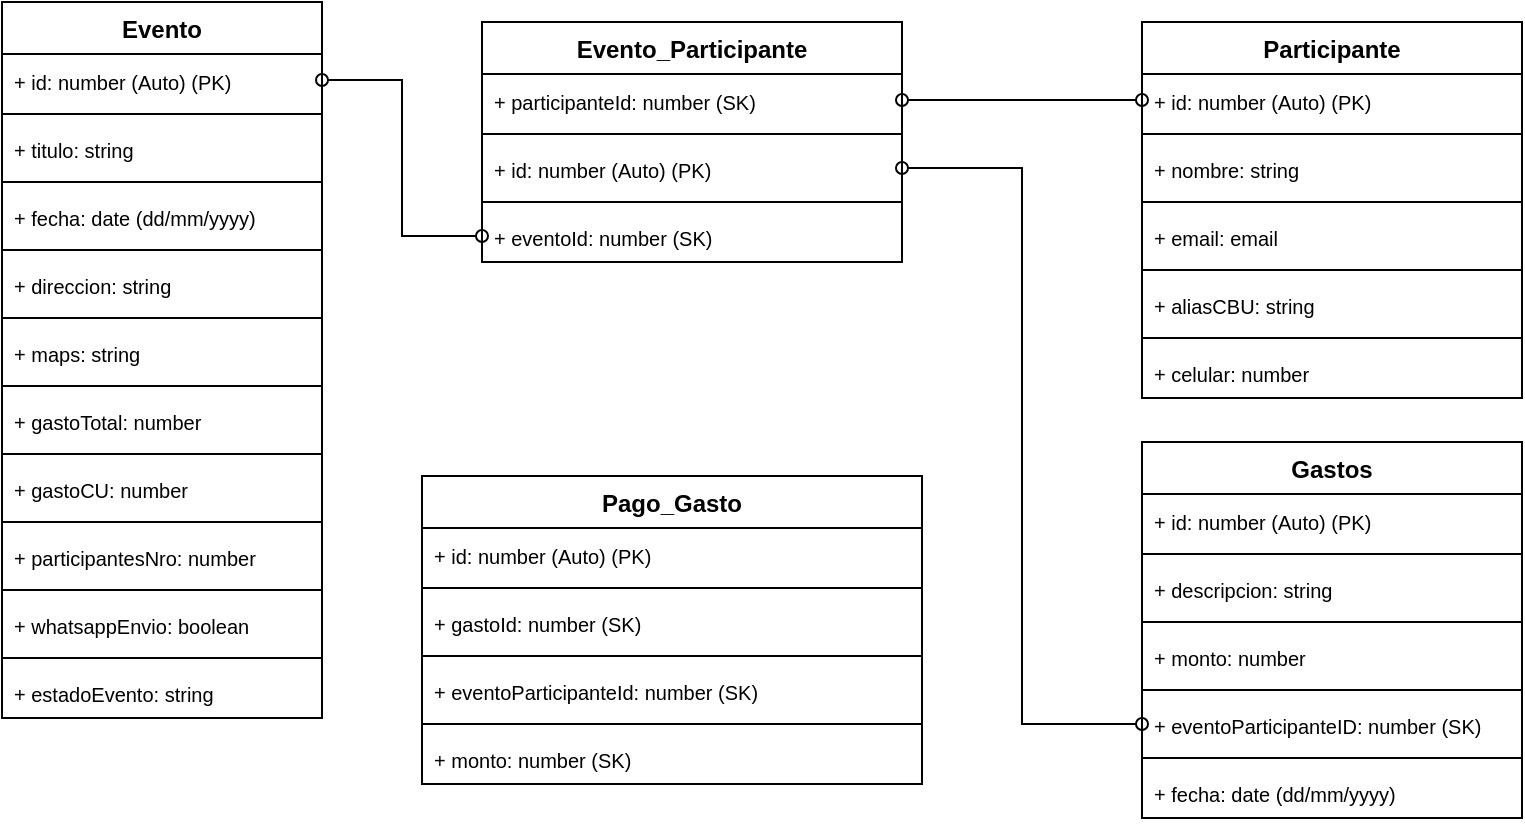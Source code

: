 <mxfile version="26.2.14">
  <diagram name="Página-1" id="X9LQhpLwk_J4k-DrzsR-">
    <mxGraphModel dx="1330" dy="473" grid="1" gridSize="10" guides="1" tooltips="1" connect="1" arrows="1" fold="1" page="1" pageScale="1" pageWidth="827" pageHeight="1169" math="0" shadow="0">
      <root>
        <mxCell id="0" />
        <mxCell id="1" parent="0" />
        <object label="Evento" id="epjEsvlfsnYvN3iABz49-60">
          <mxCell style="swimlane;fontStyle=1;align=center;verticalAlign=top;childLayout=stackLayout;horizontal=1;startSize=26;horizontalStack=0;resizeParent=1;resizeParentMax=0;resizeLast=0;collapsible=1;marginBottom=0;whiteSpace=wrap;html=1;" parent="1" vertex="1">
            <mxGeometry x="30" y="20" width="160" height="358" as="geometry" />
          </mxCell>
        </object>
        <mxCell id="epjEsvlfsnYvN3iABz49-61" value="&lt;font style=&quot;font-size: 10px;&quot;&gt;+ id: number (Auto) (PK)&lt;/font&gt;" style="text;strokeColor=none;fillColor=none;align=left;verticalAlign=top;spacingLeft=4;spacingRight=4;overflow=hidden;rotatable=0;points=[[0,0.5],[1,0.5]];portConstraint=eastwest;whiteSpace=wrap;html=1;" parent="epjEsvlfsnYvN3iABz49-60" vertex="1">
          <mxGeometry y="26" width="160" height="26" as="geometry" />
        </mxCell>
        <mxCell id="epjEsvlfsnYvN3iABz49-89" value="" style="line;strokeWidth=1;fillColor=none;align=left;verticalAlign=middle;spacingTop=-1;spacingLeft=3;spacingRight=3;rotatable=0;labelPosition=right;points=[];portConstraint=eastwest;strokeColor=inherit;" parent="epjEsvlfsnYvN3iABz49-60" vertex="1">
          <mxGeometry y="52" width="160" height="8" as="geometry" />
        </mxCell>
        <mxCell id="epjEsvlfsnYvN3iABz49-88" value="&lt;font style=&quot;font-size: 10px;&quot;&gt;+ titulo: string&lt;/font&gt;" style="text;strokeColor=none;fillColor=none;align=left;verticalAlign=top;spacingLeft=4;spacingRight=4;overflow=hidden;rotatable=0;points=[[0,0.5],[1,0.5]];portConstraint=eastwest;whiteSpace=wrap;html=1;" parent="epjEsvlfsnYvN3iABz49-60" vertex="1">
          <mxGeometry y="60" width="160" height="26" as="geometry" />
        </mxCell>
        <mxCell id="epjEsvlfsnYvN3iABz49-62" value="" style="line;strokeWidth=1;fillColor=none;align=left;verticalAlign=middle;spacingTop=-1;spacingLeft=3;spacingRight=3;rotatable=0;labelPosition=right;points=[];portConstraint=eastwest;strokeColor=inherit;" parent="epjEsvlfsnYvN3iABz49-60" vertex="1">
          <mxGeometry y="86" width="160" height="8" as="geometry" />
        </mxCell>
        <mxCell id="epjEsvlfsnYvN3iABz49-63" value="&lt;font style=&quot;font-size: 10px;&quot;&gt;+ fecha: date (dd/mm/yyyy)&lt;/font&gt;" style="text;strokeColor=none;fillColor=none;align=left;verticalAlign=top;spacingLeft=4;spacingRight=4;overflow=hidden;rotatable=0;points=[[0,0.5],[1,0.5]];portConstraint=eastwest;whiteSpace=wrap;html=1;" parent="epjEsvlfsnYvN3iABz49-60" vertex="1">
          <mxGeometry y="94" width="160" height="26" as="geometry" />
        </mxCell>
        <mxCell id="epjEsvlfsnYvN3iABz49-65" value="" style="line;strokeWidth=1;fillColor=none;align=left;verticalAlign=middle;spacingTop=-1;spacingLeft=3;spacingRight=3;rotatable=0;labelPosition=right;points=[];portConstraint=eastwest;strokeColor=inherit;" parent="epjEsvlfsnYvN3iABz49-60" vertex="1">
          <mxGeometry y="120" width="160" height="8" as="geometry" />
        </mxCell>
        <mxCell id="epjEsvlfsnYvN3iABz49-64" value="&lt;font style=&quot;font-size: 10px;&quot;&gt;+ direccion: string&lt;/font&gt;" style="text;strokeColor=none;fillColor=none;align=left;verticalAlign=top;spacingLeft=4;spacingRight=4;overflow=hidden;rotatable=0;points=[[0,0.5],[1,0.5]];portConstraint=eastwest;whiteSpace=wrap;html=1;" parent="epjEsvlfsnYvN3iABz49-60" vertex="1">
          <mxGeometry y="128" width="160" height="26" as="geometry" />
        </mxCell>
        <mxCell id="epjEsvlfsnYvN3iABz49-70" value="" style="line;strokeWidth=1;fillColor=none;align=left;verticalAlign=middle;spacingTop=-1;spacingLeft=3;spacingRight=3;rotatable=0;labelPosition=right;points=[];portConstraint=eastwest;strokeColor=inherit;" parent="epjEsvlfsnYvN3iABz49-60" vertex="1">
          <mxGeometry y="154" width="160" height="8" as="geometry" />
        </mxCell>
        <mxCell id="epjEsvlfsnYvN3iABz49-66" value="&lt;font style=&quot;font-size: 10px;&quot;&gt;+ maps: string&lt;/font&gt;" style="text;strokeColor=none;fillColor=none;align=left;verticalAlign=top;spacingLeft=4;spacingRight=4;overflow=hidden;rotatable=0;points=[[0,0.5],[1,0.5]];portConstraint=eastwest;whiteSpace=wrap;html=1;" parent="epjEsvlfsnYvN3iABz49-60" vertex="1">
          <mxGeometry y="162" width="160" height="26" as="geometry" />
        </mxCell>
        <mxCell id="epjEsvlfsnYvN3iABz49-71" value="" style="line;strokeWidth=1;fillColor=none;align=left;verticalAlign=middle;spacingTop=-1;spacingLeft=3;spacingRight=3;rotatable=0;labelPosition=right;points=[];portConstraint=eastwest;strokeColor=inherit;" parent="epjEsvlfsnYvN3iABz49-60" vertex="1">
          <mxGeometry y="188" width="160" height="8" as="geometry" />
        </mxCell>
        <mxCell id="epjEsvlfsnYvN3iABz49-68" value="&lt;font style=&quot;font-size: 10px;&quot;&gt;+ gastoTotal: number&lt;/font&gt;" style="text;strokeColor=none;fillColor=none;align=left;verticalAlign=top;spacingLeft=4;spacingRight=4;overflow=hidden;rotatable=0;points=[[0,0.5],[1,0.5]];portConstraint=eastwest;whiteSpace=wrap;html=1;" parent="epjEsvlfsnYvN3iABz49-60" vertex="1">
          <mxGeometry y="196" width="160" height="26" as="geometry" />
        </mxCell>
        <mxCell id="epjEsvlfsnYvN3iABz49-72" value="" style="line;strokeWidth=1;fillColor=none;align=left;verticalAlign=middle;spacingTop=-1;spacingLeft=3;spacingRight=3;rotatable=0;labelPosition=right;points=[];portConstraint=eastwest;strokeColor=inherit;" parent="epjEsvlfsnYvN3iABz49-60" vertex="1">
          <mxGeometry y="222" width="160" height="8" as="geometry" />
        </mxCell>
        <mxCell id="epjEsvlfsnYvN3iABz49-69" value="&lt;font style=&quot;font-size: 10px;&quot;&gt;+ gastoCU: number&lt;/font&gt;" style="text;strokeColor=none;fillColor=none;align=left;verticalAlign=top;spacingLeft=4;spacingRight=4;overflow=hidden;rotatable=0;points=[[0,0.5],[1,0.5]];portConstraint=eastwest;whiteSpace=wrap;html=1;" parent="epjEsvlfsnYvN3iABz49-60" vertex="1">
          <mxGeometry y="230" width="160" height="26" as="geometry" />
        </mxCell>
        <mxCell id="epjEsvlfsnYvN3iABz49-129" value="" style="line;strokeWidth=1;fillColor=none;align=left;verticalAlign=middle;spacingTop=-1;spacingLeft=3;spacingRight=3;rotatable=0;labelPosition=right;points=[];portConstraint=eastwest;strokeColor=inherit;" parent="epjEsvlfsnYvN3iABz49-60" vertex="1">
          <mxGeometry y="256" width="160" height="8" as="geometry" />
        </mxCell>
        <mxCell id="epjEsvlfsnYvN3iABz49-112" value="&lt;font style=&quot;font-size: 10px;&quot;&gt;+ participantesNro: number&lt;/font&gt;" style="text;strokeColor=none;fillColor=none;align=left;verticalAlign=top;spacingLeft=4;spacingRight=4;overflow=hidden;rotatable=0;points=[[0,0.5],[1,0.5]];portConstraint=eastwest;whiteSpace=wrap;html=1;" parent="epjEsvlfsnYvN3iABz49-60" vertex="1">
          <mxGeometry y="264" width="160" height="26" as="geometry" />
        </mxCell>
        <mxCell id="QIL2KwB3fmJdMeqVmAWB-3" value="" style="line;strokeWidth=1;fillColor=none;align=left;verticalAlign=middle;spacingTop=-1;spacingLeft=3;spacingRight=3;rotatable=0;labelPosition=right;points=[];portConstraint=eastwest;strokeColor=inherit;" parent="epjEsvlfsnYvN3iABz49-60" vertex="1">
          <mxGeometry y="290" width="160" height="8" as="geometry" />
        </mxCell>
        <mxCell id="QIL2KwB3fmJdMeqVmAWB-1" value="&lt;font style=&quot;font-size: 10px;&quot;&gt;+ whatsappEnvio: boolean&lt;/font&gt;" style="text;strokeColor=none;fillColor=none;align=left;verticalAlign=top;spacingLeft=4;spacingRight=4;overflow=hidden;rotatable=0;points=[[0,0.5],[1,0.5]];portConstraint=eastwest;whiteSpace=wrap;html=1;" parent="epjEsvlfsnYvN3iABz49-60" vertex="1">
          <mxGeometry y="298" width="160" height="26" as="geometry" />
        </mxCell>
        <mxCell id="QIL2KwB3fmJdMeqVmAWB-4" value="" style="line;strokeWidth=1;fillColor=none;align=left;verticalAlign=middle;spacingTop=-1;spacingLeft=3;spacingRight=3;rotatable=0;labelPosition=right;points=[];portConstraint=eastwest;strokeColor=inherit;" parent="epjEsvlfsnYvN3iABz49-60" vertex="1">
          <mxGeometry y="324" width="160" height="8" as="geometry" />
        </mxCell>
        <mxCell id="yLq7n8xMrS5BI-6w-MZ7-3" value="&lt;font style=&quot;font-size: 10px;&quot;&gt;+ estadoEvento: string&lt;/font&gt;" style="text;strokeColor=none;fillColor=none;align=left;verticalAlign=top;spacingLeft=4;spacingRight=4;overflow=hidden;rotatable=0;points=[[0,0.5],[1,0.5]];portConstraint=eastwest;whiteSpace=wrap;html=1;" parent="epjEsvlfsnYvN3iABz49-60" vertex="1">
          <mxGeometry y="332" width="160" height="26" as="geometry" />
        </mxCell>
        <object label="Participante" id="epjEsvlfsnYvN3iABz49-74">
          <mxCell style="swimlane;fontStyle=1;align=center;verticalAlign=top;childLayout=stackLayout;horizontal=1;startSize=26;horizontalStack=0;resizeParent=1;resizeParentMax=0;resizeLast=0;collapsible=1;marginBottom=0;whiteSpace=wrap;html=1;" parent="1" vertex="1">
            <mxGeometry x="600" y="30" width="190" height="188" as="geometry" />
          </mxCell>
        </object>
        <mxCell id="epjEsvlfsnYvN3iABz49-83" value="&lt;font style=&quot;font-size: 10px;&quot;&gt;+ id: number (Auto) (PK)&lt;/font&gt;" style="text;strokeColor=none;fillColor=none;align=left;verticalAlign=top;spacingLeft=4;spacingRight=4;overflow=hidden;rotatable=0;points=[[0,0.5],[1,0.5]];portConstraint=eastwest;whiteSpace=wrap;html=1;" parent="epjEsvlfsnYvN3iABz49-74" vertex="1">
          <mxGeometry y="26" width="190" height="26" as="geometry" />
        </mxCell>
        <mxCell id="epjEsvlfsnYvN3iABz49-90" value="" style="line;strokeWidth=1;fillColor=none;align=left;verticalAlign=middle;spacingTop=-1;spacingLeft=3;spacingRight=3;rotatable=0;labelPosition=right;points=[];portConstraint=eastwest;strokeColor=inherit;" parent="epjEsvlfsnYvN3iABz49-74" vertex="1">
          <mxGeometry y="52" width="190" height="8" as="geometry" />
        </mxCell>
        <mxCell id="epjEsvlfsnYvN3iABz49-75" value="&lt;font style=&quot;font-size: 10px;&quot;&gt;+ nombre: string&lt;/font&gt;" style="text;strokeColor=none;fillColor=none;align=left;verticalAlign=top;spacingLeft=4;spacingRight=4;overflow=hidden;rotatable=0;points=[[0,0.5],[1,0.5]];portConstraint=eastwest;whiteSpace=wrap;html=1;" parent="epjEsvlfsnYvN3iABz49-74" vertex="1">
          <mxGeometry y="60" width="190" height="26" as="geometry" />
        </mxCell>
        <mxCell id="epjEsvlfsnYvN3iABz49-76" value="" style="line;strokeWidth=1;fillColor=none;align=left;verticalAlign=middle;spacingTop=-1;spacingLeft=3;spacingRight=3;rotatable=0;labelPosition=right;points=[];portConstraint=eastwest;strokeColor=inherit;" parent="epjEsvlfsnYvN3iABz49-74" vertex="1">
          <mxGeometry y="86" width="190" height="8" as="geometry" />
        </mxCell>
        <mxCell id="epjEsvlfsnYvN3iABz49-77" value="&lt;font style=&quot;font-size: 10px;&quot;&gt;+ email: email&lt;/font&gt;" style="text;strokeColor=none;fillColor=none;align=left;verticalAlign=top;spacingLeft=4;spacingRight=4;overflow=hidden;rotatable=0;points=[[0,0.5],[1,0.5]];portConstraint=eastwest;whiteSpace=wrap;html=1;" parent="epjEsvlfsnYvN3iABz49-74" vertex="1">
          <mxGeometry y="94" width="190" height="26" as="geometry" />
        </mxCell>
        <mxCell id="epjEsvlfsnYvN3iABz49-78" value="" style="line;strokeWidth=1;fillColor=none;align=left;verticalAlign=middle;spacingTop=-1;spacingLeft=3;spacingRight=3;rotatable=0;labelPosition=right;points=[];portConstraint=eastwest;strokeColor=inherit;" parent="epjEsvlfsnYvN3iABz49-74" vertex="1">
          <mxGeometry y="120" width="190" height="8" as="geometry" />
        </mxCell>
        <mxCell id="epjEsvlfsnYvN3iABz49-79" value="&lt;font style=&quot;font-size: 10px;&quot;&gt;+ aliasCBU: string&lt;/font&gt;" style="text;strokeColor=none;fillColor=none;align=left;verticalAlign=top;spacingLeft=4;spacingRight=4;overflow=hidden;rotatable=0;points=[[0,0.5],[1,0.5]];portConstraint=eastwest;whiteSpace=wrap;html=1;" parent="epjEsvlfsnYvN3iABz49-74" vertex="1">
          <mxGeometry y="128" width="190" height="26" as="geometry" />
        </mxCell>
        <mxCell id="epjEsvlfsnYvN3iABz49-80" value="" style="line;strokeWidth=1;fillColor=none;align=left;verticalAlign=middle;spacingTop=-1;spacingLeft=3;spacingRight=3;rotatable=0;labelPosition=right;points=[];portConstraint=eastwest;strokeColor=inherit;" parent="epjEsvlfsnYvN3iABz49-74" vertex="1">
          <mxGeometry y="154" width="190" height="8" as="geometry" />
        </mxCell>
        <mxCell id="epjEsvlfsnYvN3iABz49-81" value="&lt;font style=&quot;font-size: 10px;&quot;&gt;+ celular: number&lt;/font&gt;" style="text;strokeColor=none;fillColor=none;align=left;verticalAlign=top;spacingLeft=4;spacingRight=4;overflow=hidden;rotatable=0;points=[[0,0.5],[1,0.5]];portConstraint=eastwest;whiteSpace=wrap;html=1;" parent="epjEsvlfsnYvN3iABz49-74" vertex="1">
          <mxGeometry y="162" width="190" height="26" as="geometry" />
        </mxCell>
        <object label="Gastos" id="epjEsvlfsnYvN3iABz49-91">
          <mxCell style="swimlane;fontStyle=1;align=center;verticalAlign=top;childLayout=stackLayout;horizontal=1;startSize=26;horizontalStack=0;resizeParent=1;resizeParentMax=0;resizeLast=0;collapsible=1;marginBottom=0;whiteSpace=wrap;html=1;" parent="1" vertex="1">
            <mxGeometry x="600" y="240" width="190" height="188" as="geometry" />
          </mxCell>
        </object>
        <mxCell id="epjEsvlfsnYvN3iABz49-92" value="&lt;font style=&quot;font-size: 10px;&quot;&gt;+ id: number (Auto) (PK)&lt;/font&gt;" style="text;strokeColor=none;fillColor=none;align=left;verticalAlign=top;spacingLeft=4;spacingRight=4;overflow=hidden;rotatable=0;points=[[0,0.5],[1,0.5]];portConstraint=eastwest;whiteSpace=wrap;html=1;" parent="epjEsvlfsnYvN3iABz49-91" vertex="1">
          <mxGeometry y="26" width="190" height="26" as="geometry" />
        </mxCell>
        <mxCell id="epjEsvlfsnYvN3iABz49-93" value="" style="line;strokeWidth=1;fillColor=none;align=left;verticalAlign=middle;spacingTop=-1;spacingLeft=3;spacingRight=3;rotatable=0;labelPosition=right;points=[];portConstraint=eastwest;strokeColor=inherit;" parent="epjEsvlfsnYvN3iABz49-91" vertex="1">
          <mxGeometry y="52" width="190" height="8" as="geometry" />
        </mxCell>
        <mxCell id="epjEsvlfsnYvN3iABz49-94" value="&lt;font style=&quot;font-size: 10px;&quot;&gt;+ descripcion: string&lt;/font&gt;" style="text;strokeColor=none;fillColor=none;align=left;verticalAlign=top;spacingLeft=4;spacingRight=4;overflow=hidden;rotatable=0;points=[[0,0.5],[1,0.5]];portConstraint=eastwest;whiteSpace=wrap;html=1;" parent="epjEsvlfsnYvN3iABz49-91" vertex="1">
          <mxGeometry y="60" width="190" height="26" as="geometry" />
        </mxCell>
        <mxCell id="epjEsvlfsnYvN3iABz49-95" value="" style="line;strokeWidth=1;fillColor=none;align=left;verticalAlign=middle;spacingTop=-1;spacingLeft=3;spacingRight=3;rotatable=0;labelPosition=right;points=[];portConstraint=eastwest;strokeColor=inherit;" parent="epjEsvlfsnYvN3iABz49-91" vertex="1">
          <mxGeometry y="86" width="190" height="8" as="geometry" />
        </mxCell>
        <mxCell id="epjEsvlfsnYvN3iABz49-96" value="&lt;font style=&quot;font-size: 10px;&quot;&gt;+ monto: number&lt;/font&gt;" style="text;strokeColor=none;fillColor=none;align=left;verticalAlign=top;spacingLeft=4;spacingRight=4;overflow=hidden;rotatable=0;points=[[0,0.5],[1,0.5]];portConstraint=eastwest;whiteSpace=wrap;html=1;" parent="epjEsvlfsnYvN3iABz49-91" vertex="1">
          <mxGeometry y="94" width="190" height="26" as="geometry" />
        </mxCell>
        <mxCell id="epjEsvlfsnYvN3iABz49-97" value="" style="line;strokeWidth=1;fillColor=none;align=left;verticalAlign=middle;spacingTop=-1;spacingLeft=3;spacingRight=3;rotatable=0;labelPosition=right;points=[];portConstraint=eastwest;strokeColor=inherit;" parent="epjEsvlfsnYvN3iABz49-91" vertex="1">
          <mxGeometry y="120" width="190" height="8" as="geometry" />
        </mxCell>
        <mxCell id="epjEsvlfsnYvN3iABz49-98" value="&lt;font style=&quot;font-size: 10px;&quot;&gt;+ eventoParticipanteID: number (SK)&lt;/font&gt;" style="text;strokeColor=none;fillColor=none;align=left;verticalAlign=top;spacingLeft=4;spacingRight=4;overflow=hidden;rotatable=0;points=[[0,0.5],[1,0.5]];portConstraint=eastwest;whiteSpace=wrap;html=1;" parent="epjEsvlfsnYvN3iABz49-91" vertex="1">
          <mxGeometry y="128" width="190" height="26" as="geometry" />
        </mxCell>
        <mxCell id="yLq7n8xMrS5BI-6w-MZ7-6" value="" style="line;strokeWidth=1;fillColor=none;align=left;verticalAlign=middle;spacingTop=-1;spacingLeft=3;spacingRight=3;rotatable=0;labelPosition=right;points=[];portConstraint=eastwest;strokeColor=inherit;" parent="epjEsvlfsnYvN3iABz49-91" vertex="1">
          <mxGeometry y="154" width="190" height="8" as="geometry" />
        </mxCell>
        <mxCell id="epjEsvlfsnYvN3iABz49-100" value="&lt;font style=&quot;font-size: 10px;&quot;&gt;+ fecha: date (dd/mm/yyyy)&lt;/font&gt;" style="text;strokeColor=none;fillColor=none;align=left;verticalAlign=top;spacingLeft=4;spacingRight=4;overflow=hidden;rotatable=0;points=[[0,0.5],[1,0.5]];portConstraint=eastwest;whiteSpace=wrap;html=1;" parent="epjEsvlfsnYvN3iABz49-91" vertex="1">
          <mxGeometry y="162" width="190" height="26" as="geometry" />
        </mxCell>
        <object label="Evento_Participante" id="krr-dMTPvHWVqTSfd1r--3">
          <mxCell style="swimlane;fontStyle=1;align=center;verticalAlign=top;childLayout=stackLayout;horizontal=1;startSize=26;horizontalStack=0;resizeParent=1;resizeParentMax=0;resizeLast=0;collapsible=1;marginBottom=0;whiteSpace=wrap;html=1;" parent="1" vertex="1">
            <mxGeometry x="270" y="30" width="210" height="120" as="geometry" />
          </mxCell>
        </object>
        <mxCell id="krr-dMTPvHWVqTSfd1r--4" value="&lt;font style=&quot;font-size: 10px;&quot;&gt;+ participanteId: number (SK)&lt;/font&gt;" style="text;strokeColor=none;fillColor=none;align=left;verticalAlign=top;spacingLeft=4;spacingRight=4;overflow=hidden;rotatable=0;points=[[0,0.5],[1,0.5]];portConstraint=eastwest;whiteSpace=wrap;html=1;" parent="krr-dMTPvHWVqTSfd1r--3" vertex="1">
          <mxGeometry y="26" width="210" height="26" as="geometry" />
        </mxCell>
        <mxCell id="krr-dMTPvHWVqTSfd1r--5" value="" style="line;strokeWidth=1;fillColor=none;align=left;verticalAlign=middle;spacingTop=-1;spacingLeft=3;spacingRight=3;rotatable=0;labelPosition=right;points=[];portConstraint=eastwest;strokeColor=inherit;" parent="krr-dMTPvHWVqTSfd1r--3" vertex="1">
          <mxGeometry y="52" width="210" height="8" as="geometry" />
        </mxCell>
        <mxCell id="krr-dMTPvHWVqTSfd1r--15" value="&lt;font style=&quot;font-size: 10px;&quot;&gt;+ id: number (Auto) (PK)&lt;/font&gt;" style="text;strokeColor=none;fillColor=none;align=left;verticalAlign=top;spacingLeft=4;spacingRight=4;overflow=hidden;rotatable=0;points=[[0,0.5],[1,0.5]];portConstraint=eastwest;whiteSpace=wrap;html=1;" parent="krr-dMTPvHWVqTSfd1r--3" vertex="1">
          <mxGeometry y="60" width="210" height="26" as="geometry" />
        </mxCell>
        <mxCell id="krr-dMTPvHWVqTSfd1r--17" value="" style="line;strokeWidth=1;fillColor=none;align=left;verticalAlign=middle;spacingTop=-1;spacingLeft=3;spacingRight=3;rotatable=0;labelPosition=right;points=[];portConstraint=eastwest;strokeColor=inherit;" parent="krr-dMTPvHWVqTSfd1r--3" vertex="1">
          <mxGeometry y="86" width="210" height="8" as="geometry" />
        </mxCell>
        <mxCell id="krr-dMTPvHWVqTSfd1r--6" value="&lt;font style=&quot;font-size: 10px;&quot;&gt;+ eventoId: number (SK)&lt;/font&gt;" style="text;strokeColor=none;fillColor=none;align=left;verticalAlign=top;spacingLeft=4;spacingRight=4;overflow=hidden;rotatable=0;points=[[0,0.5],[1,0.5]];portConstraint=eastwest;whiteSpace=wrap;html=1;" parent="krr-dMTPvHWVqTSfd1r--3" vertex="1">
          <mxGeometry y="94" width="210" height="26" as="geometry" />
        </mxCell>
        <object label="Pago_Gasto" id="S2vk2JNNVP6QqmYASaXY-1">
          <mxCell style="swimlane;fontStyle=1;align=center;verticalAlign=top;childLayout=stackLayout;horizontal=1;startSize=26;horizontalStack=0;resizeParent=1;resizeParentMax=0;resizeLast=0;collapsible=1;marginBottom=0;whiteSpace=wrap;html=1;" parent="1" vertex="1">
            <mxGeometry x="240" y="257" width="250" height="154" as="geometry" />
          </mxCell>
        </object>
        <mxCell id="S2vk2JNNVP6QqmYASaXY-2" value="&lt;font style=&quot;font-size: 10px;&quot;&gt;+ id:&amp;nbsp;&lt;/font&gt;&lt;span style=&quot;font-size: 10px;&quot;&gt;number (Auto) (PK)&lt;/span&gt;" style="text;strokeColor=none;fillColor=none;align=left;verticalAlign=top;spacingLeft=4;spacingRight=4;overflow=hidden;rotatable=0;points=[[0,0.5],[1,0.5]];portConstraint=eastwest;whiteSpace=wrap;html=1;" parent="S2vk2JNNVP6QqmYASaXY-1" vertex="1">
          <mxGeometry y="26" width="250" height="26" as="geometry" />
        </mxCell>
        <mxCell id="S2vk2JNNVP6QqmYASaXY-3" value="" style="line;strokeWidth=1;fillColor=none;align=left;verticalAlign=middle;spacingTop=-1;spacingLeft=3;spacingRight=3;rotatable=0;labelPosition=right;points=[];portConstraint=eastwest;strokeColor=inherit;" parent="S2vk2JNNVP6QqmYASaXY-1" vertex="1">
          <mxGeometry y="52" width="250" height="8" as="geometry" />
        </mxCell>
        <mxCell id="S2vk2JNNVP6QqmYASaXY-4" value="&lt;font style=&quot;font-size: 10px;&quot;&gt;+ gastoId: number (SK)&lt;/font&gt;" style="text;strokeColor=none;fillColor=none;align=left;verticalAlign=top;spacingLeft=4;spacingRight=4;overflow=hidden;rotatable=0;points=[[0,0.5],[1,0.5]];portConstraint=eastwest;whiteSpace=wrap;html=1;" parent="S2vk2JNNVP6QqmYASaXY-1" vertex="1">
          <mxGeometry y="60" width="250" height="26" as="geometry" />
        </mxCell>
        <mxCell id="S2vk2JNNVP6QqmYASaXY-5" value="" style="line;strokeWidth=1;fillColor=none;align=left;verticalAlign=middle;spacingTop=-1;spacingLeft=3;spacingRight=3;rotatable=0;labelPosition=right;points=[];portConstraint=eastwest;strokeColor=inherit;" parent="S2vk2JNNVP6QqmYASaXY-1" vertex="1">
          <mxGeometry y="86" width="250" height="8" as="geometry" />
        </mxCell>
        <mxCell id="S2vk2JNNVP6QqmYASaXY-7" value="&lt;font style=&quot;font-size: 10px;&quot;&gt;+ eventoParticipanteId: number (SK)&lt;/font&gt;" style="text;strokeColor=none;fillColor=none;align=left;verticalAlign=top;spacingLeft=4;spacingRight=4;overflow=hidden;rotatable=0;points=[[0,0.5],[1,0.5]];portConstraint=eastwest;whiteSpace=wrap;html=1;" parent="S2vk2JNNVP6QqmYASaXY-1" vertex="1">
          <mxGeometry y="94" width="250" height="26" as="geometry" />
        </mxCell>
        <mxCell id="S2vk2JNNVP6QqmYASaXY-8" value="" style="line;strokeWidth=1;fillColor=none;align=left;verticalAlign=middle;spacingTop=-1;spacingLeft=3;spacingRight=3;rotatable=0;labelPosition=right;points=[];portConstraint=eastwest;strokeColor=inherit;" parent="S2vk2JNNVP6QqmYASaXY-1" vertex="1">
          <mxGeometry y="120" width="250" height="8" as="geometry" />
        </mxCell>
        <mxCell id="S2vk2JNNVP6QqmYASaXY-6" value="&lt;font style=&quot;font-size: 10px;&quot;&gt;+ monto: number (SK)&lt;/font&gt;" style="text;strokeColor=none;fillColor=none;align=left;verticalAlign=top;spacingLeft=4;spacingRight=4;overflow=hidden;rotatable=0;points=[[0,0.5],[1,0.5]];portConstraint=eastwest;whiteSpace=wrap;html=1;" parent="S2vk2JNNVP6QqmYASaXY-1" vertex="1">
          <mxGeometry y="128" width="250" height="26" as="geometry" />
        </mxCell>
        <mxCell id="yLq7n8xMrS5BI-6w-MZ7-11" style="edgeStyle=orthogonalEdgeStyle;rounded=0;orthogonalLoop=1;jettySize=auto;html=1;endArrow=oval;endFill=0;startArrow=oval;startFill=0;" parent="1" source="epjEsvlfsnYvN3iABz49-61" target="krr-dMTPvHWVqTSfd1r--6" edge="1">
          <mxGeometry relative="1" as="geometry" />
        </mxCell>
        <mxCell id="yLq7n8xMrS5BI-6w-MZ7-12" style="edgeStyle=orthogonalEdgeStyle;rounded=0;orthogonalLoop=1;jettySize=auto;html=1;entryX=1;entryY=0.5;entryDx=0;entryDy=0;endArrow=oval;endFill=0;startArrow=oval;startFill=0;" parent="1" source="epjEsvlfsnYvN3iABz49-83" target="krr-dMTPvHWVqTSfd1r--4" edge="1">
          <mxGeometry relative="1" as="geometry" />
        </mxCell>
        <mxCell id="zCh-krkuSQIpDNPjbqcc-1" style="edgeStyle=orthogonalEdgeStyle;rounded=0;orthogonalLoop=1;jettySize=auto;html=1;exitX=1;exitY=0.5;exitDx=0;exitDy=0;entryX=0;entryY=0.5;entryDx=0;entryDy=0;endArrow=oval;endFill=0;startArrow=oval;startFill=0;" edge="1" parent="1" source="krr-dMTPvHWVqTSfd1r--15" target="epjEsvlfsnYvN3iABz49-98">
          <mxGeometry relative="1" as="geometry" />
        </mxCell>
      </root>
    </mxGraphModel>
  </diagram>
</mxfile>
